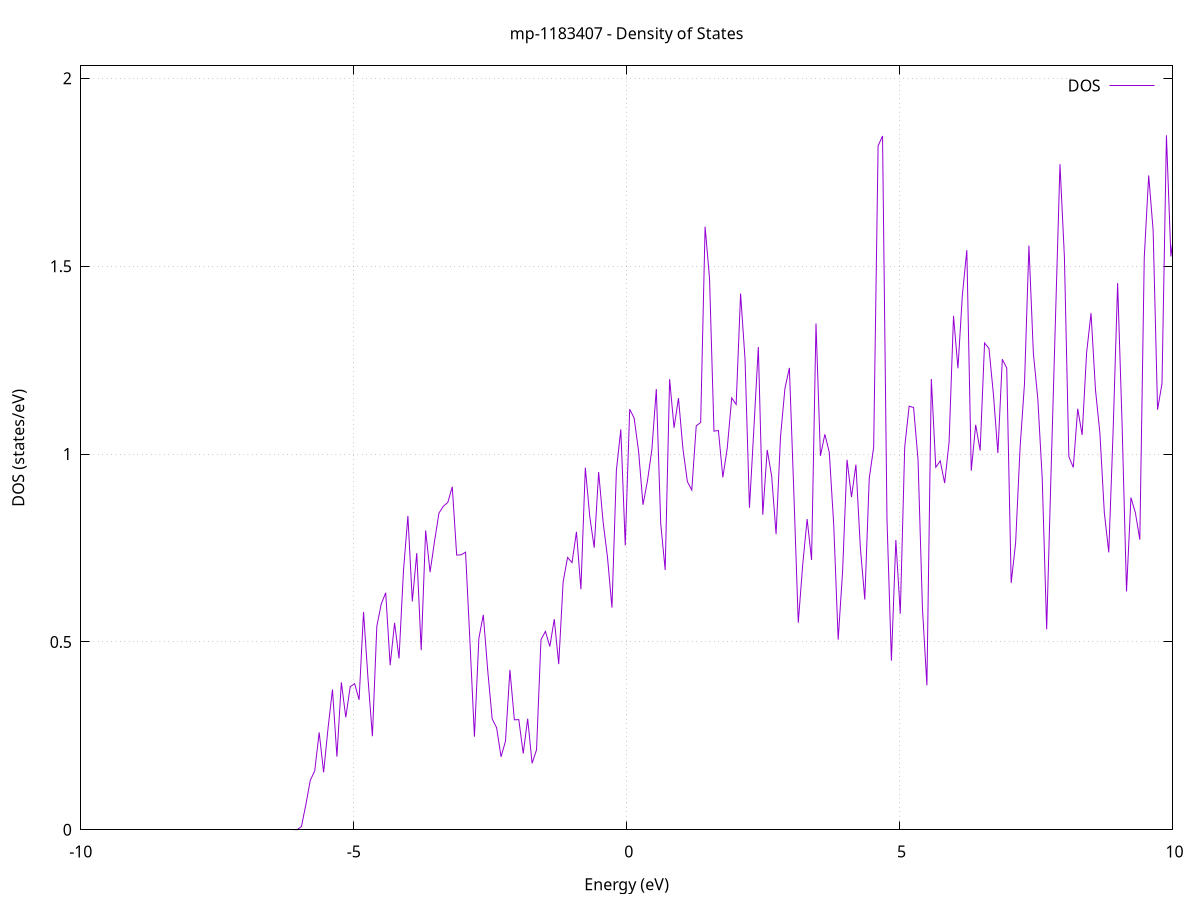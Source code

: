 set title 'mp-1183407 - Density of States'
set xlabel 'Energy (eV)'
set ylabel 'DOS (states/eV)'
set grid
set xrange [-10:10]
set yrange [0:2.033]
set xzeroaxis lt -1
set terminal png size 800,600
set output 'mp-1183407_dos_gnuplot.png'
plot '-' using 1:2 with lines title 'DOS'
-101.364300 0.000000
-101.283000 0.000000
-101.201800 0.000000
-101.120500 0.000000
-101.039200 0.000000
-100.958000 0.000000
-100.876700 0.000000
-100.795400 0.000000
-100.714200 0.000000
-100.632900 0.000000
-100.551600 0.000000
-100.470400 0.000000
-100.389100 0.000000
-100.307800 0.000000
-100.226600 0.000000
-100.145300 0.000000
-100.064000 0.000000
-99.982800 0.000000
-99.901500 0.000000
-99.820300 0.000000
-99.739000 0.000000
-99.657700 0.000000
-99.576500 0.000000
-99.495200 0.000000
-99.413900 0.000000
-99.332700 0.000000
-99.251400 0.000000
-99.170100 0.000000
-99.088900 0.000000
-99.007600 0.000000
-98.926300 0.000000
-98.845100 0.000000
-98.763800 0.000000
-98.682500 0.000000
-98.601300 0.000000
-98.520000 0.000000
-98.438700 0.000000
-98.357500 0.000000
-98.276200 0.000000
-98.194900 0.000000
-98.113700 0.000000
-98.032400 0.000000
-97.951100 0.000000
-97.869900 0.000000
-97.788600 0.000000
-97.707300 0.000000
-97.626100 0.000000
-97.544800 0.000000
-97.463500 0.000000
-97.382300 0.000000
-97.301000 0.000000
-97.219700 0.000000
-97.138500 0.000000
-97.057200 0.000000
-96.975900 0.000000
-96.894700 0.000000
-96.813400 0.000000
-96.732100 0.000000
-96.650900 0.000000
-96.569600 0.000000
-96.488300 0.000000
-96.407100 0.000000
-96.325800 0.000000
-96.244500 0.000000
-96.163300 0.000000
-96.082000 0.000000
-96.000700 0.000000
-95.919500 0.000000
-95.838200 0.000000
-95.756900 0.000000
-95.675700 0.000000
-95.594400 0.000000
-95.513100 0.000000
-95.431900 0.000000
-95.350600 0.000000
-95.269300 0.000000
-95.188100 0.000000
-95.106800 0.000000
-95.025600 0.000000
-94.944300 0.000000
-94.863000 0.000000
-94.781800 0.000000
-94.700500 0.000000
-94.619200 0.000000
-94.538000 0.000000
-94.456700 0.000000
-94.375400 0.000000
-94.294200 0.000000
-94.212900 0.000000
-94.131600 0.000200
-94.050400 0.722200
-93.969100 26.190800
-93.887800 21.986300
-93.806600 8.083000
-93.725300 15.999000
-93.644000 0.849600
-93.562800 0.000500
-93.481500 0.000000
-93.400200 0.000000
-93.319000 0.000000
-93.237700 0.000000
-93.156400 0.000000
-93.075200 0.000000
-92.993900 0.000000
-92.912600 0.000000
-92.831400 0.000000
-92.750100 0.000000
-92.668800 0.000000
-92.587600 0.000000
-92.506300 0.000000
-92.425000 0.000000
-92.343800 0.000000
-92.262500 0.000000
-92.181200 0.000000
-92.100000 0.000000
-92.018700 0.000000
-91.937400 0.000000
-91.856200 0.000000
-91.774900 0.000000
-91.693600 0.000000
-91.612400 0.000000
-91.531100 0.000000
-91.449800 0.000000
-91.368600 0.000000
-91.287300 0.000000
-91.206000 0.000000
-91.124800 0.000000
-91.043500 0.000000
-90.962200 0.000000
-90.881000 0.000000
-90.799700 0.000000
-90.718400 0.000000
-90.637200 0.000000
-90.555900 0.000000
-90.474700 0.000000
-90.393400 0.000000
-90.312100 0.000000
-90.230900 0.000000
-90.149600 0.000000
-90.068300 0.000000
-89.987100 0.000000
-89.905800 0.000000
-89.824500 0.000000
-89.743300 0.000000
-89.662000 0.000000
-89.580700 0.000000
-89.499500 0.000000
-89.418200 0.000000
-89.336900 0.000000
-89.255700 0.000000
-89.174400 0.000000
-89.093100 0.000000
-89.011900 0.000000
-88.930600 0.000000
-88.849300 0.000000
-88.768100 0.000000
-88.686800 0.000000
-88.605500 0.000000
-88.524300 0.000000
-88.443000 0.000000
-88.361700 0.000000
-88.280500 0.000000
-88.199200 0.000000
-88.117900 0.000000
-88.036700 0.000000
-87.955400 0.000000
-87.874100 0.000000
-87.792900 0.000000
-87.711600 0.000000
-87.630300 0.000000
-87.549100 0.000000
-87.467800 0.000000
-87.386500 0.000000
-87.305300 0.000000
-87.224000 0.000000
-87.142700 0.000000
-87.061500 0.000000
-86.980200 0.000000
-86.898900 0.000000
-86.817700 0.000000
-86.736400 0.000000
-86.655100 0.000000
-86.573900 0.000000
-86.492600 0.000000
-86.411300 0.000000
-86.330100 0.000000
-86.248800 0.000000
-86.167500 0.000000
-86.086300 0.000000
-86.005000 0.000000
-85.923700 0.000000
-85.842500 0.000000
-85.761200 0.000000
-85.680000 0.000000
-85.598700 0.000000
-85.517400 0.000000
-85.436200 0.000000
-85.354900 0.000000
-85.273600 0.000000
-85.192400 0.000000
-85.111100 0.000000
-85.029800 0.000000
-84.948600 0.000000
-84.867300 0.000000
-84.786000 0.000000
-84.704800 0.000000
-84.623500 0.000000
-84.542200 0.000000
-84.461000 0.000000
-84.379700 0.000000
-84.298400 0.000000
-84.217200 0.000000
-84.135900 0.000000
-84.054600 0.000000
-83.973400 0.000000
-83.892100 0.000000
-83.810800 0.000000
-83.729600 0.000000
-83.648300 0.000000
-83.567000 0.000000
-83.485800 0.000000
-83.404500 0.000000
-83.323200 0.000000
-83.242000 0.000000
-83.160700 0.000000
-83.079400 0.000000
-82.998200 0.000000
-82.916900 0.000000
-82.835600 0.000000
-82.754400 0.000000
-82.673100 0.000000
-82.591800 0.000000
-82.510600 0.000000
-82.429300 0.000000
-82.348000 0.000000
-82.266800 0.000000
-82.185500 0.000000
-82.104200 0.000000
-82.023000 0.000000
-81.941700 0.000000
-81.860400 0.000000
-81.779200 0.000000
-81.697900 0.000000
-81.616600 0.000000
-81.535400 0.000000
-81.454100 0.000000
-81.372800 0.000000
-81.291600 0.000000
-81.210300 0.000000
-81.129100 0.000000
-81.047800 0.000000
-80.966500 0.000000
-80.885300 0.000000
-80.804000 0.000000
-80.722700 0.000000
-80.641500 0.000000
-80.560200 0.000000
-80.478900 0.000000
-80.397700 0.000000
-80.316400 0.000000
-80.235100 0.000000
-80.153900 0.000000
-80.072600 0.000000
-79.991300 0.000000
-79.910100 0.000000
-79.828800 0.000000
-79.747500 0.000000
-79.666300 0.000000
-79.585000 0.000000
-79.503700 0.000000
-79.422500 0.000000
-79.341200 0.000000
-79.259900 0.000000
-79.178700 0.000000
-79.097400 0.000000
-79.016100 0.000000
-78.934900 0.000000
-78.853600 0.000000
-78.772300 0.000000
-78.691100 0.000000
-78.609800 0.000000
-78.528500 0.000000
-78.447300 0.000000
-78.366000 0.000000
-78.284700 0.000000
-78.203500 0.000000
-78.122200 0.000000
-78.040900 0.000000
-77.959700 0.000000
-77.878400 0.000000
-77.797100 0.000000
-77.715900 0.000000
-77.634600 0.000000
-77.553300 0.000000
-77.472100 0.000000
-77.390800 0.000000
-77.309500 0.000000
-77.228300 0.000000
-77.147000 0.000000
-77.065700 0.000000
-76.984500 0.000000
-76.903200 0.000000
-76.821900 0.000000
-76.740700 0.000000
-76.659400 0.000000
-76.578100 0.000000
-76.496900 0.000000
-76.415600 0.000000
-76.334400 0.000000
-76.253100 0.000000
-76.171800 0.000000
-76.090600 0.000000
-76.009300 0.000000
-75.928000 0.000000
-75.846800 0.000000
-75.765500 0.000000
-75.684200 0.000000
-75.603000 0.000000
-75.521700 0.000000
-75.440400 0.000000
-75.359200 0.000000
-75.277900 0.000000
-75.196600 0.000000
-75.115400 0.000000
-75.034100 0.000000
-74.952800 0.000000
-74.871600 0.000000
-74.790300 0.000000
-74.709000 0.000000
-74.627800 0.000000
-74.546500 0.000000
-74.465200 0.000000
-74.384000 0.000000
-74.302700 0.000000
-74.221400 0.000000
-74.140200 0.000000
-74.058900 0.000000
-73.977600 0.000000
-73.896400 0.000000
-73.815100 0.000000
-73.733800 0.000000
-73.652600 0.000000
-73.571300 0.000000
-73.490000 0.000000
-73.408800 0.000000
-73.327500 0.000000
-73.246200 0.000000
-73.165000 0.000000
-73.083700 0.000000
-73.002400 0.000000
-72.921200 0.000000
-72.839900 0.000000
-72.758600 0.000000
-72.677400 0.000000
-72.596100 0.000000
-72.514800 0.000000
-72.433600 0.000000
-72.352300 0.000000
-72.271000 0.000000
-72.189800 0.000000
-72.108500 0.000000
-72.027200 0.000000
-71.946000 0.000000
-71.864700 0.000000
-71.783400 0.000000
-71.702200 0.000000
-71.620900 0.000000
-71.539700 0.000000
-71.458400 0.000000
-71.377100 0.000000
-71.295900 0.000000
-71.214600 0.000000
-71.133300 0.000000
-71.052100 0.000000
-70.970800 0.000000
-70.889500 0.000000
-70.808300 0.000000
-70.727000 0.000000
-70.645700 0.000000
-70.564500 0.000000
-70.483200 0.000000
-70.401900 0.000000
-70.320700 0.000000
-70.239400 0.000000
-70.158100 0.000000
-70.076900 0.000000
-69.995600 0.000000
-69.914300 0.000000
-69.833100 0.000000
-69.751800 0.000000
-69.670500 0.000000
-69.589300 0.000000
-69.508000 0.000000
-69.426700 0.000000
-69.345500 0.000000
-69.264200 0.000000
-69.182900 0.000000
-69.101700 0.000000
-69.020400 0.000000
-68.939100 0.000000
-68.857900 0.000000
-68.776600 0.000000
-68.695300 0.000000
-68.614100 0.000000
-68.532800 0.000000
-68.451500 0.000000
-68.370300 0.000000
-68.289000 0.000000
-68.207700 0.000000
-68.126500 0.000000
-68.045200 0.000000
-67.963900 0.000000
-67.882700 0.000000
-67.801400 0.000000
-67.720100 0.000000
-67.638900 0.000000
-67.557600 0.000000
-67.476300 0.000000
-67.395100 0.000000
-67.313800 0.000000
-67.232500 0.000000
-67.151300 0.000000
-67.070000 0.000000
-66.988800 0.000000
-66.907500 0.000000
-66.826200 0.000000
-66.745000 0.000000
-66.663700 0.000000
-66.582400 0.000000
-66.501200 0.000000
-66.419900 0.000000
-66.338600 0.000000
-66.257400 0.000000
-66.176100 0.000000
-66.094800 0.000000
-66.013600 0.000000
-65.932300 0.000000
-65.851000 0.000000
-65.769800 0.000000
-65.688500 0.000000
-65.607200 0.000000
-65.526000 0.000000
-65.444700 0.000000
-65.363400 0.000000
-65.282200 0.000000
-65.200900 0.000000
-65.119600 0.000000
-65.038400 0.000000
-64.957100 0.000000
-64.875800 0.000000
-64.794600 0.000000
-64.713300 0.000000
-64.632000 0.000000
-64.550800 0.000000
-64.469500 0.000000
-64.388200 0.000000
-64.307000 0.000000
-64.225700 0.000000
-64.144400 0.000000
-64.063200 0.000000
-63.981900 0.000000
-63.900600 0.000000
-63.819400 0.000000
-63.738100 0.000000
-63.656800 0.000000
-63.575600 0.000000
-63.494300 0.000000
-63.413000 0.000000
-63.331800 0.000000
-63.250500 0.000000
-63.169200 0.000000
-63.088000 0.000000
-63.006700 0.000000
-62.925400 0.000000
-62.844200 0.000000
-62.762900 0.000000
-62.681600 0.000000
-62.600400 0.000000
-62.519100 0.000000
-62.437800 0.000000
-62.356600 0.000000
-62.275300 0.000000
-62.194100 0.000000
-62.112800 0.000000
-62.031500 0.000000
-61.950300 0.000000
-61.869000 0.000000
-61.787700 0.000000
-61.706500 0.000000
-61.625200 0.000000
-61.543900 0.000000
-61.462700 0.000000
-61.381400 0.000000
-61.300100 0.000000
-61.218900 0.000000
-61.137600 0.000000
-61.056300 0.000000
-60.975100 0.000000
-60.893800 0.000000
-60.812500 0.000000
-60.731300 0.000000
-60.650000 0.000000
-60.568700 0.000000
-60.487500 0.000000
-60.406200 0.000000
-60.324900 0.000000
-60.243700 0.000000
-60.162400 0.000000
-60.081100 0.000000
-59.999900 0.000000
-59.918600 0.000000
-59.837300 0.000000
-59.756100 0.000000
-59.674800 0.000000
-59.593500 0.000000
-59.512300 0.000000
-59.431000 0.000000
-59.349700 0.000000
-59.268500 0.000000
-59.187200 0.000000
-59.105900 0.000000
-59.024700 0.000000
-58.943400 0.000000
-58.862100 0.000000
-58.780900 0.000000
-58.699600 0.000000
-58.618300 0.000000
-58.537100 0.000000
-58.455800 0.000000
-58.374500 0.000000
-58.293300 0.000000
-58.212000 0.000000
-58.130700 0.000000
-58.049500 0.000000
-57.968200 0.000000
-57.886900 0.000000
-57.805700 0.000000
-57.724400 0.000000
-57.643200 0.000000
-57.561900 0.000000
-57.480600 0.000000
-57.399400 0.000000
-57.318100 0.000000
-57.236800 0.000000
-57.155600 0.000000
-57.074300 0.000000
-56.993000 0.000000
-56.911800 0.000000
-56.830500 0.000000
-56.749200 0.000000
-56.668000 0.000000
-56.586700 0.000000
-56.505400 0.000000
-56.424200 0.000000
-56.342900 0.000000
-56.261600 0.000000
-56.180400 0.000000
-56.099100 0.000000
-56.017800 0.000000
-55.936600 0.000000
-55.855300 0.000000
-55.774000 0.000000
-55.692800 0.000000
-55.611500 0.000000
-55.530200 0.000000
-55.449000 0.000000
-55.367700 0.000000
-55.286400 0.000000
-55.205200 0.000000
-55.123900 0.000000
-55.042600 0.000000
-54.961400 0.000000
-54.880100 0.000000
-54.798800 0.000000
-54.717600 0.000000
-54.636300 0.000000
-54.555000 0.000000
-54.473800 0.000000
-54.392500 0.000000
-54.311200 0.000000
-54.230000 0.000000
-54.148700 0.000000
-54.067400 0.000000
-53.986200 0.000000
-53.904900 0.000000
-53.823600 0.000000
-53.742400 0.000000
-53.661100 0.000000
-53.579800 0.000000
-53.498600 0.000000
-53.417300 0.000000
-53.336000 0.000000
-53.254800 0.000000
-53.173500 0.000000
-53.092200 0.000000
-53.011000 0.000000
-52.929700 0.000000
-52.848500 0.000000
-52.767200 0.000000
-52.685900 0.000000
-52.604700 0.000000
-52.523400 0.000000
-52.442100 0.000000
-52.360900 0.000000
-52.279600 0.000000
-52.198300 0.000000
-52.117100 0.000000
-52.035800 0.000000
-51.954500 0.000000
-51.873300 0.000000
-51.792000 0.000000
-51.710700 0.000000
-51.629500 0.000000
-51.548200 0.000000
-51.466900 0.000000
-51.385700 0.000000
-51.304400 0.000000
-51.223100 0.000000
-51.141900 0.000000
-51.060600 0.000000
-50.979300 0.000000
-50.898100 0.000000
-50.816800 0.000000
-50.735500 0.000000
-50.654300 0.000000
-50.573000 0.000000
-50.491700 0.000000
-50.410500 0.000000
-50.329200 0.000000
-50.247900 0.000000
-50.166700 0.000000
-50.085400 0.000000
-50.004100 0.000000
-49.922900 0.000000
-49.841600 0.000000
-49.760300 0.000000
-49.679100 0.000000
-49.597800 0.000000
-49.516500 0.000000
-49.435300 0.000000
-49.354000 0.000000
-49.272700 0.000000
-49.191500 0.000000
-49.110200 0.000000
-49.028900 0.000000
-48.947700 0.000000
-48.866400 0.000000
-48.785100 0.000000
-48.703900 0.000000
-48.622600 0.000000
-48.541300 0.000000
-48.460100 0.000000
-48.378800 0.000000
-48.297600 0.000000
-48.216300 0.000000
-48.135000 0.000000
-48.053800 0.000000
-47.972500 0.000000
-47.891200 0.000000
-47.810000 0.000000
-47.728700 0.000000
-47.647400 0.000000
-47.566200 0.000000
-47.484900 0.000000
-47.403600 0.000000
-47.322400 0.000000
-47.241100 0.000000
-47.159800 0.000000
-47.078600 0.000000
-46.997300 0.000000
-46.916000 0.000000
-46.834800 0.000000
-46.753500 0.000000
-46.672200 0.000000
-46.591000 0.000000
-46.509700 0.000000
-46.428400 0.000000
-46.347200 0.000000
-46.265900 0.000000
-46.184600 0.000000
-46.103400 0.000000
-46.022100 0.000000
-45.940800 0.000000
-45.859600 0.000000
-45.778300 0.000000
-45.697000 0.000000
-45.615800 0.000000
-45.534500 0.000000
-45.453200 0.000000
-45.372000 0.000000
-45.290700 0.000000
-45.209400 0.000000
-45.128200 0.000000
-45.046900 0.000000
-44.965600 0.000000
-44.884400 0.000000
-44.803100 0.000000
-44.721800 0.000000
-44.640600 0.000000
-44.559300 0.000000
-44.478000 0.000000
-44.396800 0.000000
-44.315500 0.000000
-44.234200 0.000000
-44.153000 0.000000
-44.071700 0.000000
-43.990400 0.000000
-43.909200 0.000000
-43.827900 0.000000
-43.746600 0.000000
-43.665400 0.000000
-43.584100 0.000000
-43.502900 0.000000
-43.421600 0.000000
-43.340300 0.000000
-43.259100 0.000000
-43.177800 0.000000
-43.096500 0.000000
-43.015300 0.000000
-42.934000 0.000000
-42.852700 0.000000
-42.771500 0.000000
-42.690200 0.000000
-42.608900 0.000000
-42.527700 0.000000
-42.446400 0.000000
-42.365100 0.000000
-42.283900 0.000000
-42.202600 0.000000
-42.121300 0.000000
-42.040100 0.000000
-41.958800 0.000000
-41.877500 0.000000
-41.796300 0.000000
-41.715000 0.000000
-41.633700 0.000000
-41.552500 0.000000
-41.471200 0.000000
-41.389900 0.000000
-41.308700 0.000000
-41.227400 0.000000
-41.146100 0.000000
-41.064900 0.000000
-40.983600 0.000000
-40.902300 0.000000
-40.821100 0.000000
-40.739800 0.000000
-40.658500 0.000000
-40.577300 0.000000
-40.496000 0.000000
-40.414700 0.000000
-40.333500 0.000000
-40.252200 0.000000
-40.170900 0.000000
-40.089700 0.000000
-40.008400 0.000000
-39.927100 0.000000
-39.845900 0.000000
-39.764600 0.000000
-39.683300 0.000000
-39.602100 0.000000
-39.520800 0.000000
-39.439500 0.000000
-39.358300 0.000000
-39.277000 0.000000
-39.195700 0.000000
-39.114500 0.000000
-39.033200 0.000000
-38.952000 0.000000
-38.870700 0.000000
-38.789400 0.000000
-38.708200 0.000000
-38.626900 0.000000
-38.545600 0.000000
-38.464400 0.000000
-38.383100 0.000000
-38.301800 0.000000
-38.220600 0.000000
-38.139300 0.000000
-38.058000 0.000000
-37.976800 0.000000
-37.895500 0.000000
-37.814200 0.000000
-37.733000 0.000000
-37.651700 0.000000
-37.570400 0.000000
-37.489200 0.000000
-37.407900 0.000000
-37.326600 0.000000
-37.245400 0.000000
-37.164100 0.000000
-37.082800 0.000000
-37.001600 0.000000
-36.920300 0.000000
-36.839000 0.000000
-36.757800 0.000000
-36.676500 0.000000
-36.595200 0.000000
-36.514000 0.000000
-36.432700 0.000000
-36.351400 0.000000
-36.270200 0.000000
-36.188900 0.000000
-36.107600 0.000000
-36.026400 0.000000
-35.945100 0.000000
-35.863800 0.000000
-35.782600 0.000000
-35.701300 0.000000
-35.620000 0.000000
-35.538800 0.000000
-35.457500 0.000000
-35.376200 0.000000
-35.295000 0.000000
-35.213700 0.000000
-35.132400 0.000000
-35.051200 0.000000
-34.969900 0.000000
-34.888600 0.000000
-34.807400 0.000000
-34.726100 0.000000
-34.644800 0.000000
-34.563600 0.000000
-34.482300 0.000000
-34.401000 0.000000
-34.319800 0.000000
-34.238500 0.000000
-34.157300 0.000000
-34.076000 0.000000
-33.994700 0.000000
-33.913500 0.000000
-33.832200 0.000000
-33.750900 0.000000
-33.669700 0.000000
-33.588400 0.000000
-33.507100 0.000000
-33.425900 0.000000
-33.344600 0.000000
-33.263300 0.000000
-33.182100 0.000000
-33.100800 0.000000
-33.019500 0.000000
-32.938300 0.000000
-32.857000 0.000000
-32.775700 0.000000
-32.694500 0.000000
-32.613200 0.000000
-32.531900 0.000000
-32.450700 0.000000
-32.369400 0.000000
-32.288100 0.000000
-32.206900 0.000000
-32.125600 0.000000
-32.044300 0.000000
-31.963100 0.000000
-31.881800 0.000000
-31.800500 0.000000
-31.719300 0.000000
-31.638000 0.000000
-31.556700 0.000000
-31.475500 0.000000
-31.394200 0.000000
-31.312900 0.000000
-31.231700 0.000000
-31.150400 0.000000
-31.069100 0.000000
-30.987900 0.000000
-30.906600 0.000000
-30.825300 0.000000
-30.744100 0.000000
-30.662800 0.000000
-30.581500 0.000000
-30.500300 0.000000
-30.419000 0.000000
-30.337700 0.000000
-30.256500 0.000000
-30.175200 0.000000
-30.093900 0.000000
-30.012700 0.000000
-29.931400 0.000000
-29.850100 0.000000
-29.768900 0.000000
-29.687600 0.000000
-29.606300 0.000000
-29.525100 0.000000
-29.443800 0.000000
-29.362600 0.000000
-29.281300 0.000000
-29.200000 0.000000
-29.118800 0.000000
-29.037500 0.000000
-28.956200 0.000000
-28.875000 0.000000
-28.793700 0.000000
-28.712400 0.000000
-28.631200 0.000000
-28.549900 0.000000
-28.468600 0.000000
-28.387400 0.000000
-28.306100 0.000000
-28.224800 0.000000
-28.143600 0.000000
-28.062300 0.000000
-27.981000 0.000000
-27.899800 0.000000
-27.818500 0.000000
-27.737200 0.000000
-27.656000 0.000000
-27.574700 0.000000
-27.493400 0.000000
-27.412200 0.000000
-27.330900 0.000000
-27.249600 0.000000
-27.168400 0.000000
-27.087100 0.000000
-27.005800 0.000000
-26.924600 0.000000
-26.843300 0.000000
-26.762000 0.000000
-26.680800 0.000000
-26.599500 0.000000
-26.518200 0.000000
-26.437000 0.000000
-26.355700 0.000000
-26.274400 0.000000
-26.193200 0.000000
-26.111900 0.000000
-26.030600 0.000000
-25.949400 0.000000
-25.868100 0.000000
-25.786800 0.000000
-25.705600 0.000000
-25.624300 0.000000
-25.543000 0.000000
-25.461800 0.000000
-25.380500 0.000000
-25.299200 0.000000
-25.218000 0.000000
-25.136700 0.000000
-25.055400 0.000000
-24.974200 0.000000
-24.892900 0.000000
-24.811700 0.000000
-24.730400 0.000000
-24.649100 0.000000
-24.567900 0.000000
-24.486600 0.000000
-24.405300 0.000000
-24.324100 0.000000
-24.242800 0.000000
-24.161500 0.000000
-24.080300 0.000000
-23.999000 0.000000
-23.917700 0.000000
-23.836500 0.000000
-23.755200 0.000000
-23.673900 0.000000
-23.592700 0.000000
-23.511400 0.000000
-23.430100 0.000000
-23.348900 0.000000
-23.267600 0.000000
-23.186300 0.000000
-23.105100 0.000000
-23.023800 0.000000
-22.942500 0.000000
-22.861300 0.000000
-22.780000 0.000000
-22.698700 0.000000
-22.617500 0.000000
-22.536200 0.000000
-22.454900 0.000000
-22.373700 0.000000
-22.292400 0.000000
-22.211100 0.000000
-22.129900 0.000000
-22.048600 0.000000
-21.967300 0.000000
-21.886100 0.000000
-21.804800 0.000000
-21.723500 0.000000
-21.642300 0.000000
-21.561000 0.000000
-21.479700 0.000000
-21.398500 0.000000
-21.317200 0.000000
-21.235900 0.000000
-21.154700 0.000000
-21.073400 0.000000
-20.992100 0.000000
-20.910900 0.000000
-20.829600 0.000000
-20.748300 0.000000
-20.667100 0.000000
-20.585800 0.000000
-20.504500 0.000000
-20.423300 0.000000
-20.342000 0.000000
-20.260700 0.000000
-20.179500 0.000000
-20.098200 0.000000
-20.017000 0.000000
-19.935700 0.000000
-19.854400 0.000000
-19.773200 0.000000
-19.691900 0.000000
-19.610600 0.000000
-19.529400 0.000000
-19.448100 0.000000
-19.366800 0.000000
-19.285600 0.000000
-19.204300 0.000000
-19.123000 0.000000
-19.041800 0.000000
-18.960500 0.000000
-18.879200 0.000000
-18.798000 0.000000
-18.716700 0.000000
-18.635400 0.000000
-18.554200 0.000000
-18.472900 0.000000
-18.391600 0.000000
-18.310400 0.000000
-18.229100 0.000000
-18.147800 0.000000
-18.066600 0.000000
-17.985300 0.000000
-17.904000 0.000000
-17.822800 0.000000
-17.741500 0.000000
-17.660200 0.000000
-17.579000 0.000000
-17.497700 0.000000
-17.416400 0.000000
-17.335200 0.000000
-17.253900 0.000000
-17.172600 0.000000
-17.091400 0.000000
-17.010100 0.000000
-16.928800 0.000000
-16.847600 0.000000
-16.766300 0.000000
-16.685000 0.000000
-16.603800 0.000000
-16.522500 0.000000
-16.441200 0.000000
-16.360000 0.000000
-16.278700 0.000000
-16.197400 0.000000
-16.116200 0.000000
-16.034900 0.000000
-15.953600 0.000000
-15.872400 0.000000
-15.791100 0.000000
-15.709800 0.000000
-15.628600 0.000000
-15.547300 0.000000
-15.466100 0.000000
-15.384800 0.000000
-15.303500 0.000000
-15.222300 0.000000
-15.141000 0.000000
-15.059700 0.000000
-14.978500 0.000000
-14.897200 0.000000
-14.815900 0.000000
-14.734700 0.000000
-14.653400 0.000000
-14.572100 0.000000
-14.490900 0.000000
-14.409600 0.000000
-14.328300 0.000000
-14.247100 0.000000
-14.165800 0.000000
-14.084500 0.000000
-14.003300 0.000000
-13.922000 0.000000
-13.840700 0.000000
-13.759500 0.000000
-13.678200 0.000000
-13.596900 0.000000
-13.515700 0.000000
-13.434400 0.000000
-13.353100 0.000000
-13.271900 0.000000
-13.190600 0.000000
-13.109300 0.000000
-13.028100 0.000000
-12.946800 0.000000
-12.865500 0.000000
-12.784300 0.000000
-12.703000 0.000000
-12.621700 0.000000
-12.540500 0.000000
-12.459200 0.000000
-12.377900 0.000000
-12.296700 0.000000
-12.215400 0.000000
-12.134100 0.000000
-12.052900 0.000000
-11.971600 0.000000
-11.890300 0.000000
-11.809100 0.000000
-11.727800 0.000000
-11.646500 0.000000
-11.565300 0.000000
-11.484000 0.000000
-11.402700 0.000000
-11.321500 0.000000
-11.240200 0.000000
-11.158900 0.000000
-11.077700 0.000000
-10.996400 0.000000
-10.915100 0.000000
-10.833900 0.000000
-10.752600 0.000000
-10.671400 0.000000
-10.590100 0.000000
-10.508800 0.000000
-10.427600 0.000000
-10.346300 0.000000
-10.265000 0.000000
-10.183800 0.000000
-10.102500 0.000000
-10.021200 0.000000
-9.940000 0.000000
-9.858700 0.000000
-9.777400 0.000000
-9.696200 0.000000
-9.614900 0.000000
-9.533600 0.000000
-9.452400 0.000000
-9.371100 0.000000
-9.289800 0.000000
-9.208600 0.000000
-9.127300 0.000000
-9.046000 0.000000
-8.964800 0.000000
-8.883500 0.000000
-8.802200 0.000000
-8.721000 0.000000
-8.639700 0.000000
-8.558400 0.000000
-8.477200 0.000000
-8.395900 0.000000
-8.314600 0.000000
-8.233400 0.000000
-8.152100 0.000000
-8.070800 0.000000
-7.989600 0.000000
-7.908300 0.000000
-7.827000 0.000000
-7.745800 0.000000
-7.664500 0.000000
-7.583200 0.000000
-7.502000 0.000000
-7.420700 0.000000
-7.339400 0.000000
-7.258200 0.000000
-7.176900 0.000000
-7.095600 0.000000
-7.014400 0.000000
-6.933100 0.000000
-6.851800 0.000000
-6.770600 0.000000
-6.689300 0.000000
-6.608000 0.000000
-6.526800 0.000000
-6.445500 0.000000
-6.364200 0.000000
-6.283000 0.000000
-6.201700 0.000000
-6.120500 0.000000
-6.039200 0.000100
-5.957900 0.008500
-5.876700 0.067000
-5.795400 0.132000
-5.714100 0.156800
-5.632900 0.259200
-5.551600 0.152900
-5.470300 0.270300
-5.389100 0.373400
-5.307800 0.194600
-5.226500 0.392300
-5.145300 0.299200
-5.064000 0.381000
-4.982700 0.388700
-4.901500 0.346000
-4.820200 0.579600
-4.738900 0.403700
-4.657700 0.248900
-4.576400 0.542200
-4.495100 0.601000
-4.413900 0.630900
-4.332600 0.437900
-4.251300 0.550600
-4.170100 0.456000
-4.088800 0.688600
-4.007500 0.835300
-3.926300 0.607700
-3.845000 0.736400
-3.763700 0.477900
-3.682500 0.796500
-3.601200 0.685500
-3.519900 0.767700
-3.438700 0.842700
-3.357400 0.861200
-3.276100 0.871200
-3.194900 0.912900
-3.113600 0.731000
-3.032300 0.731800
-2.951100 0.738800
-2.869800 0.498500
-2.788500 0.247900
-2.707300 0.509300
-2.626000 0.572000
-2.544700 0.423600
-2.463500 0.295200
-2.382200 0.271600
-2.300900 0.194300
-2.219700 0.235700
-2.138400 0.425700
-2.057100 0.292600
-1.975900 0.293200
-1.894600 0.203000
-1.813300 0.295600
-1.732100 0.176900
-1.650800 0.212700
-1.569500 0.505800
-1.488300 0.528000
-1.407000 0.487800
-1.325800 0.560500
-1.244500 0.441000
-1.163200 0.660300
-1.082000 0.724700
-1.000700 0.711000
-0.919400 0.793000
-0.838200 0.640100
-0.756900 0.963800
-0.675600 0.833600
-0.594400 0.750600
-0.513100 0.952000
-0.431800 0.820200
-0.350600 0.724900
-0.269300 0.591200
-0.188000 0.956300
-0.106800 1.065700
-0.025500 0.756700
0.055800 1.119200
0.137000 1.095900
0.218300 1.007900
0.299600 0.865000
0.380800 0.928100
0.462100 1.011700
0.543400 1.172800
0.624600 0.814400
0.705900 0.691400
0.787200 1.199300
0.868400 1.069800
0.949700 1.148700
1.031000 1.014200
1.112200 0.926700
1.193500 0.904200
1.274800 1.074900
1.356000 1.084100
1.437300 1.605200
1.518600 1.467300
1.599800 1.060900
1.681100 1.062600
1.762400 0.937900
1.843600 1.016500
1.924900 1.149300
2.006200 1.131900
2.087400 1.427000
2.168700 1.252800
2.250000 0.857100
2.331200 1.068500
2.412500 1.284800
2.493800 0.838300
2.575000 1.011000
2.656300 0.941800
2.737600 0.786600
2.818800 1.045600
2.900100 1.174900
2.981400 1.229200
3.062600 0.898800
3.143900 0.551100
3.225100 0.704500
3.306400 0.826900
3.387700 0.717900
3.468900 1.347400
3.550200 0.995100
3.631500 1.052500
3.712700 1.004100
3.794000 0.810700
3.875300 0.506000
3.956500 0.688500
4.037800 0.984600
4.119100 0.885400
4.200300 0.971700
4.281600 0.750800
4.362900 0.612700
4.444100 0.934900
4.525400 1.018300
4.606700 1.820200
4.687900 1.846400
4.769200 0.827500
4.850500 0.450000
4.931700 0.771200
5.013000 0.575300
5.094300 1.018900
5.175500 1.127300
5.256800 1.123800
5.338100 0.985300
5.419300 0.589100
5.500600 0.384200
5.581900 1.199600
5.663100 0.964600
5.744400 0.981800
5.825700 0.922800
5.906900 1.031200
5.988200 1.367600
6.069500 1.228100
6.150700 1.423500
6.232000 1.542500
6.313300 0.955700
6.394500 1.077800
6.475800 1.009300
6.557100 1.295600
6.638300 1.280900
6.719600 1.158200
6.800900 1.002500
6.882100 1.252200
6.963400 1.228800
7.044700 0.657100
7.125900 0.763100
7.207200 1.015900
7.288500 1.186700
7.369700 1.554600
7.451000 1.268700
7.532300 1.147100
7.613500 0.934700
7.694800 0.533300
7.776100 0.956500
7.857300 1.366300
7.938600 1.771400
8.019800 1.524100
8.101100 0.992800
8.182400 0.964400
8.263600 1.120500
8.344900 1.050700
8.426200 1.268800
8.507400 1.374900
8.588700 1.171600
8.670000 1.055600
8.751200 0.843700
8.832500 0.738200
8.913800 1.068700
8.995000 1.454900
9.076300 1.080400
9.157600 0.634300
9.238800 0.884100
9.320100 0.843700
9.401400 0.772100
9.482600 1.522800
9.563900 1.741400
9.645200 1.595300
9.726400 1.118100
9.807700 1.187700
9.889000 1.848200
9.970200 1.525800
10.051500 1.620500
10.132800 1.090600
10.214000 1.257100
10.295300 1.155400
10.376600 1.293200
10.457800 1.284700
10.539100 1.355900
10.620400 1.192600
10.701600 1.070700
10.782900 1.235300
10.864200 1.270200
10.945400 1.395900
11.026700 1.030100
11.108000 1.139000
11.189200 1.792800
11.270500 1.309200
11.351800 1.234400
11.433000 1.750600
11.514300 1.487700
11.595600 1.158300
11.676800 0.932000
11.758100 0.924100
11.839400 1.301500
11.920600 1.510000
12.001900 1.330200
12.083200 0.932300
12.164400 1.270200
12.245700 1.867200
12.327000 1.139300
12.408200 1.192400
12.489500 1.120500
12.570800 1.446300
12.652000 1.524300
12.733300 1.489100
12.814500 1.103200
12.895800 1.148700
12.977100 1.592600
13.058300 1.297000
13.139600 1.141800
13.220900 0.781500
13.302100 1.087900
13.383400 1.446600
13.464700 1.603100
13.545900 2.023500
13.627200 1.785200
13.708500 1.803300
13.789700 1.465700
13.871000 1.585100
13.952300 1.671200
14.033500 1.837100
14.114800 2.792300
14.196100 2.192500
14.277300 1.897200
14.358600 2.485900
14.439900 2.500900
14.521100 2.330000
14.602400 1.823200
14.683700 1.940600
14.764900 2.582200
14.846200 1.878600
14.927500 2.008000
15.008700 1.943900
15.090000 2.087800
15.171300 1.912400
15.252500 2.169200
15.333800 2.313900
15.415100 2.010100
15.496300 1.939600
15.577600 2.234300
15.658900 2.921800
15.740100 2.438100
15.821400 1.809000
15.902700 1.927300
15.983900 1.587000
16.065200 1.367000
16.146500 1.817700
16.227700 2.020400
16.309000 2.229100
16.390300 1.862100
16.471500 1.540100
16.552800 2.187600
16.634100 1.873900
16.715300 1.704400
16.796600 1.927400
16.877900 2.356300
16.959100 1.716000
17.040400 1.489400
17.121700 1.664500
17.202900 2.127600
17.284200 1.964600
17.365400 1.735400
17.446700 1.418100
17.528000 0.808500
17.609200 1.651100
17.690500 1.818200
17.771800 1.812600
17.853000 1.773800
17.934300 1.733400
18.015600 1.548800
18.096800 1.978100
18.178100 1.908900
18.259400 1.482300
18.340600 2.245200
18.421900 1.690800
18.503200 0.915500
18.584400 1.486900
18.665700 1.805300
18.747000 1.432900
18.828200 1.292500
18.909500 1.372700
18.990800 1.318700
19.072000 1.507500
19.153300 1.446900
19.234600 1.334000
19.315800 1.228300
19.397100 1.460800
19.478400 1.623200
19.559600 1.266300
19.640900 0.774500
19.722200 0.881400
19.803400 1.509500
19.884700 0.869500
19.966000 0.697900
20.047200 1.033700
20.128500 0.951200
20.209800 1.031800
20.291000 1.085700
20.372300 1.011200
20.453600 1.058600
20.534800 1.393600
20.616100 2.246200
20.697400 1.840000
20.778600 1.128000
20.859900 0.890900
20.941200 0.823700
21.022400 1.028200
21.103700 1.133600
21.185000 1.234100
21.266200 1.826300
21.347500 1.854600
21.428800 2.036100
21.510000 1.410800
21.591300 0.770100
21.672600 0.792400
21.753800 1.190800
21.835100 1.349300
21.916400 1.468400
21.997600 1.131500
22.078900 1.627300
22.160100 1.673100
22.241400 1.971800
22.322700 1.561000
22.403900 1.276800
22.485200 1.597000
22.566500 1.616100
22.647700 1.457100
22.729000 1.165100
22.810300 1.598000
22.891500 1.854500
22.972800 2.418500
23.054100 1.951000
23.135300 1.827400
23.216600 2.125500
23.297900 2.124500
23.379100 1.977200
23.460400 1.854600
23.541700 1.997800
23.622900 2.205800
23.704200 2.364500
23.785500 2.589400
23.866700 2.368000
23.948000 1.734900
24.029300 2.209500
24.110500 2.204400
24.191800 2.905500
24.273100 2.684200
24.354300 2.180500
24.435600 2.426900
24.516900 1.902500
24.598100 2.004700
24.679400 2.081200
24.760700 2.160900
24.841900 2.319300
24.923200 2.145000
25.004500 2.384400
25.085700 1.676300
25.167000 1.954800
25.248300 1.728800
25.329500 1.133400
25.410800 1.703700
25.492100 2.172800
25.573300 1.851700
25.654600 1.817900
25.735900 1.896400
25.817100 1.493500
25.898400 1.643000
25.979700 1.778000
26.060900 1.919900
26.142200 1.820600
26.223500 1.786700
26.304700 1.922200
26.386000 1.745200
26.467300 1.346500
26.548500 1.489500
26.629800 1.952800
26.711000 1.938000
26.792300 1.370000
26.873600 1.233200
26.954800 1.061700
27.036100 1.257400
27.117400 1.654800
27.198600 1.661100
27.279900 1.563500
27.361200 1.316000
27.442400 1.496700
27.523700 1.725400
27.605000 1.020500
27.686200 0.788900
27.767500 1.303400
27.848800 1.513200
27.930000 1.340100
28.011300 1.574400
28.092600 0.921700
28.173800 1.152100
28.255100 1.730500
28.336400 1.886300
28.417600 2.242500
28.498900 1.905800
28.580200 1.705700
28.661400 1.733300
28.742700 1.893300
28.824000 1.895800
28.905200 1.840700
28.986500 1.813500
29.067800 1.797700
29.149000 1.298300
29.230300 0.956700
29.311600 0.993200
29.392800 0.943800
29.474100 1.453300
29.555400 1.961000
29.636600 1.033000
29.717900 1.233200
29.799200 1.627800
29.880400 1.353500
29.961700 1.965200
30.043000 1.753900
30.124200 1.753400
30.205500 1.938100
30.286800 1.619400
30.368000 1.442100
30.449300 1.365800
30.530600 1.716300
30.611800 1.390100
30.693100 1.165600
30.774400 1.436700
30.855600 1.204700
30.936900 1.348700
31.018200 1.438000
31.099400 1.181700
31.180700 1.283900
31.262000 1.728700
31.343200 1.436100
31.424500 1.791200
31.505700 1.889800
31.587000 1.433900
31.668300 1.324000
31.749500 1.947100
31.830800 1.725800
31.912100 1.170500
31.993300 0.915600
32.074600 1.590100
32.155900 1.859000
32.237100 1.793100
32.318400 1.778300
32.399700 1.535200
32.480900 1.460700
32.562200 1.846000
32.643500 1.879200
32.724700 1.946300
32.806000 2.451200
32.887300 1.823500
32.968500 2.147100
33.049800 1.623900
33.131100 1.299100
33.212300 1.260200
33.293600 1.852500
33.374900 1.787000
33.456100 1.876000
33.537400 2.017500
33.618700 1.845100
33.699900 1.651400
33.781200 1.308400
33.862500 1.671500
33.943700 1.546100
34.025000 1.505100
34.106300 1.917600
34.187500 1.790000
34.268800 1.239900
34.350100 1.428500
34.431300 1.853400
34.512600 2.232000
34.593900 1.164000
34.675100 1.706700
34.756400 1.889500
34.837700 1.696000
34.918900 1.946000
35.000200 1.827400
35.081500 1.227600
35.162700 1.231100
35.244000 1.519100
35.325300 1.420100
35.406500 1.452700
35.487800 1.611800
35.569100 1.973500
35.650300 1.431900
35.731600 1.629500
35.812900 1.438700
35.894100 1.523300
35.975400 2.294200
36.056600 2.029800
36.137900 1.565200
36.219200 1.513500
36.300400 1.490300
36.381700 1.609000
36.463000 1.671400
36.544200 1.747600
36.625500 1.269200
36.706800 1.470700
36.788000 1.541500
36.869300 1.729500
36.950600 2.442600
37.031800 1.510400
37.113100 1.848900
37.194400 2.733000
37.275600 1.981300
37.356900 1.692300
37.438200 1.698100
37.519400 1.473000
37.600700 2.084300
37.682000 2.170900
37.763200 1.667400
37.844500 2.010900
37.925800 1.591200
38.007000 1.782000
38.088300 2.217900
38.169600 1.986200
38.250800 1.700100
38.332100 2.202200
38.413400 2.437400
38.494600 1.854200
38.575900 1.941700
38.657200 2.359900
38.738400 2.443000
38.819700 2.152400
38.901000 1.868200
38.982200 1.681800
39.063500 2.033400
39.144800 2.520000
39.226000 2.791200
39.307300 2.636900
39.388600 2.708600
39.469800 2.391600
39.551100 2.229200
39.632400 2.122200
39.713600 2.147700
39.794900 2.306500
39.876200 2.385600
39.957400 1.457100
40.038700 1.883500
40.120000 2.392800
40.201200 2.548900
40.282500 2.032900
40.363800 2.233000
40.445000 2.213700
40.526300 2.511700
40.607600 2.107300
40.688800 2.197200
40.770100 2.279500
40.851300 2.188000
40.932600 2.213400
41.013900 2.101600
41.095100 1.684500
41.176400 2.126500
41.257700 2.420500
41.338900 1.986700
41.420200 1.963200
41.501500 2.162700
41.582700 2.017300
41.664000 1.635000
41.745300 1.666500
41.826500 1.358200
41.907800 1.220300
41.989100 1.557100
42.070300 1.465400
42.151600 1.804300
42.232900 2.482400
42.314100 2.150700
42.395400 2.077000
42.476700 1.433200
42.557900 1.828500
42.639200 1.370800
42.720500 1.696400
42.801700 1.570000
42.883000 1.873000
42.964300 2.001100
43.045500 2.070700
43.126800 2.082700
43.208100 2.364600
43.289300 2.368200
43.370600 1.847400
43.451900 1.750900
43.533100 1.954000
43.614400 1.942600
43.695700 1.488400
43.776900 1.585600
43.858200 2.217100
43.939500 2.107300
44.020700 1.808700
44.102000 1.727500
44.183300 1.307300
44.264500 1.645800
44.345800 2.048400
44.427100 1.617000
44.508300 1.923800
44.589600 1.969800
44.670900 2.385800
44.752100 1.927000
44.833400 1.968100
44.914700 1.833700
44.995900 1.745900
45.077200 2.187700
45.158500 2.063900
45.239700 2.215300
45.321000 1.917400
45.402200 1.962100
45.483500 1.906800
45.564800 1.590400
45.646000 1.820400
45.727300 1.873500
45.808600 1.730700
45.889800 2.428100
45.971100 1.548900
46.052400 1.856900
46.133600 1.817000
46.214900 2.230200
46.296200 1.877000
46.377400 1.595000
46.458700 2.079000
46.540000 1.925800
46.621200 2.177600
46.702500 1.720200
46.783800 2.386100
46.865000 2.620000
46.946300 2.554200
47.027600 2.685900
47.108800 2.506400
47.190100 1.832400
47.271400 2.086300
47.352600 2.355900
47.433900 1.972300
47.515200 2.280800
47.596400 2.713100
47.677700 2.454100
47.759000 2.677100
47.840200 2.021000
47.921500 1.807800
48.002800 1.851600
48.084000 1.971600
48.165300 2.418700
48.246600 2.361200
48.327800 2.253400
48.409100 1.436200
48.490400 2.137900
48.571600 1.978000
48.652900 1.751100
48.734200 2.133600
48.815400 2.446800
48.896700 2.536600
48.978000 2.426700
49.059200 2.683400
49.140500 3.002800
49.221800 2.793500
49.303000 2.536500
49.384300 3.007400
49.465600 3.116900
49.546800 2.145200
49.628100 1.999900
49.709400 2.411000
49.790600 2.838200
49.871900 2.199200
49.953200 2.309700
50.034400 2.099300
50.115700 1.770600
50.196900 2.386700
50.278200 2.509400
50.359500 2.386400
50.440700 2.763400
50.522000 2.755100
50.603300 2.497800
50.684500 2.578000
50.765800 3.175900
50.847100 2.217700
50.928300 2.367600
51.009600 2.476100
51.090900 2.350500
51.172100 2.099600
51.253400 2.264200
51.334700 1.637500
51.415900 2.314200
51.497200 2.348700
51.578500 2.289000
51.659700 1.765400
51.741000 1.382200
51.822300 1.327300
51.903500 1.552300
51.984800 1.599900
52.066100 1.371400
52.147300 1.325100
52.228600 1.373000
52.309900 0.934400
52.391100 1.182700
52.472400 1.070600
52.553700 0.695800
52.634900 0.914700
52.716200 0.688000
52.797500 0.740700
52.878700 0.360400
52.960000 0.139100
53.041300 0.281000
53.122500 0.357000
53.203800 0.360400
53.285100 0.154400
53.366300 0.096600
53.447600 0.158800
53.528900 0.113300
53.610100 0.003300
53.691400 0.013900
53.772700 0.082100
53.853900 0.046100
53.935200 0.001300
54.016500 0.000000
54.097700 0.000000
54.179000 0.000000
54.260300 0.000000
54.341500 0.000000
54.422800 0.000000
54.504100 0.000000
54.585300 0.000000
54.666600 0.000000
54.747800 0.000000
54.829100 0.000000
54.910400 0.000000
54.991600 0.000000
55.072900 0.000000
55.154200 0.000000
55.235400 0.000000
55.316700 0.000000
55.398000 0.000000
55.479200 0.000000
55.560500 0.000000
55.641800 0.000000
55.723000 0.000000
55.804300 0.000000
55.885600 0.000000
55.966800 0.000000
56.048100 0.000000
56.129400 0.000000
56.210600 0.000000
56.291900 0.000000
56.373200 0.000000
56.454400 0.000000
56.535700 0.000000
56.617000 0.000000
56.698200 0.000000
56.779500 0.000000
56.860800 0.000000
56.942000 0.000000
57.023300 0.000000
57.104600 0.000000
57.185800 0.000000
57.267100 0.000000
57.348400 0.000000
57.429600 0.000000
57.510900 0.000000
57.592200 0.000000
57.673400 0.000000
57.754700 0.000000
57.836000 0.000000
57.917200 0.000000
57.998500 0.000000
58.079800 0.000000
58.161000 0.000000
58.242300 0.000000
58.323600 0.000000
58.404800 0.000000
58.486100 0.000000
58.567400 0.000000
58.648600 0.000000
58.729900 0.000000
58.811200 0.000000
58.892400 0.000000
58.973700 0.000000
59.055000 0.000000
59.136200 0.000000
59.217500 0.000000
59.298800 0.000000
59.380000 0.000000
59.461300 0.000000
59.542500 0.000000
59.623800 0.000000
59.705100 0.000000
59.786300 0.000000
59.867600 0.000000
59.948900 0.000000
60.030100 0.000000
60.111400 0.000000
60.192700 0.000000
60.273900 0.000000
60.355200 0.000000
60.436500 0.000000
60.517700 0.000000
60.599000 0.000000
60.680300 0.000000
60.761500 0.000000
60.842800 0.000000
60.924100 0.000000
61.005300 0.000000
61.086600 0.000000
61.167900 0.000000
e
